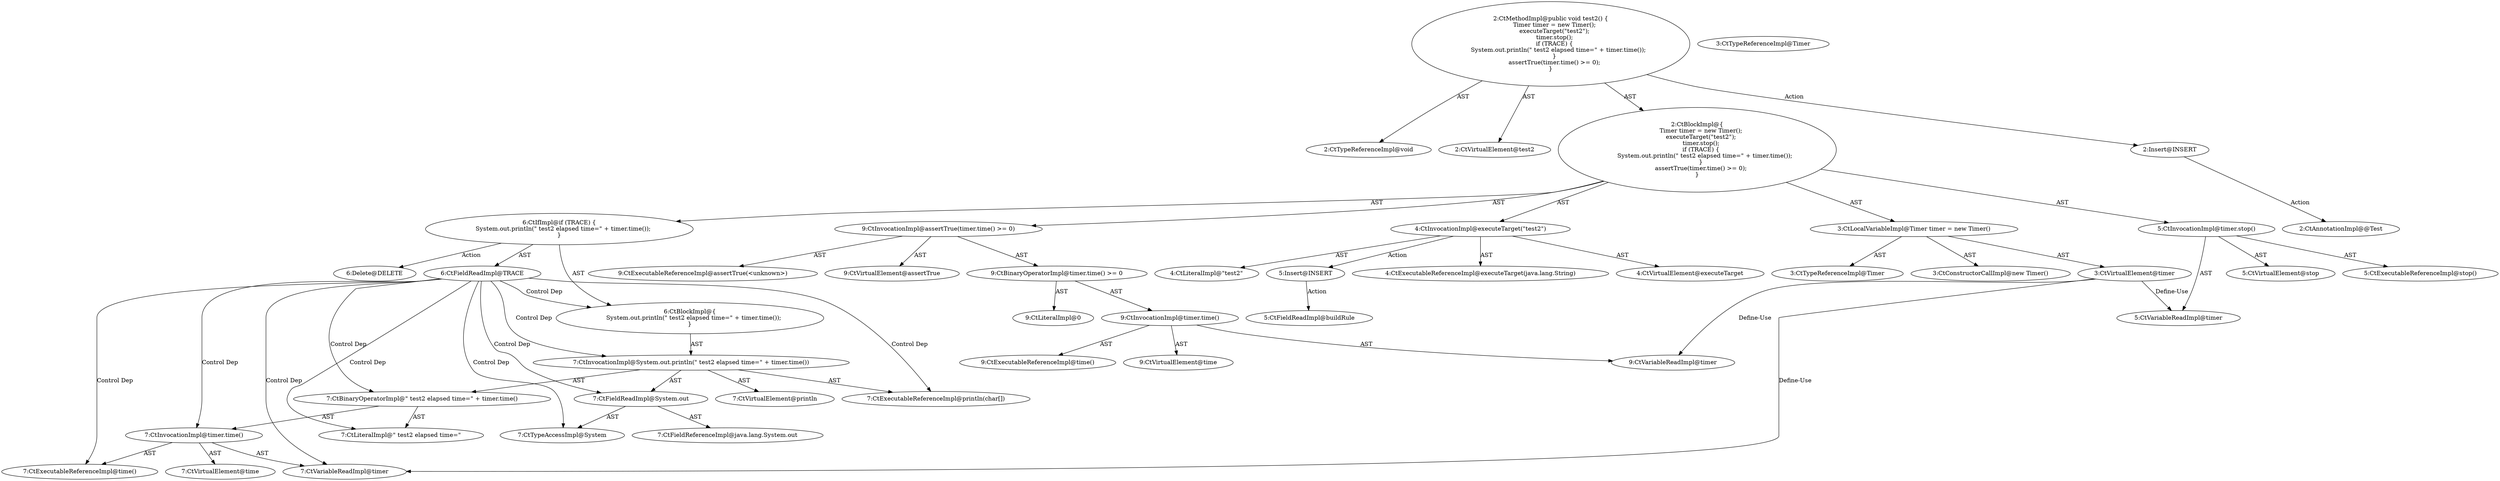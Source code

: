 digraph "test2#?" {
0 [label="2:CtTypeReferenceImpl@void" shape=ellipse]
1 [label="2:CtVirtualElement@test2" shape=ellipse]
2 [label="3:CtTypeReferenceImpl@Timer" shape=ellipse]
3 [label="3:CtTypeReferenceImpl@Timer" shape=ellipse]
4 [label="3:CtConstructorCallImpl@new Timer()" shape=ellipse]
5 [label="3:CtVirtualElement@timer" shape=ellipse]
6 [label="3:CtLocalVariableImpl@Timer timer = new Timer()" shape=ellipse]
7 [label="4:CtExecutableReferenceImpl@executeTarget(java.lang.String)" shape=ellipse]
8 [label="4:CtVirtualElement@executeTarget" shape=ellipse]
9 [label="4:CtLiteralImpl@\"test2\"" shape=ellipse]
10 [label="4:CtInvocationImpl@executeTarget(\"test2\")" shape=ellipse]
11 [label="5:CtExecutableReferenceImpl@stop()" shape=ellipse]
12 [label="5:CtVirtualElement@stop" shape=ellipse]
13 [label="5:CtVariableReadImpl@timer" shape=ellipse]
14 [label="5:CtInvocationImpl@timer.stop()" shape=ellipse]
15 [label="6:CtFieldReadImpl@TRACE" shape=ellipse]
16 [label="7:CtExecutableReferenceImpl@println(char[])" shape=ellipse]
17 [label="7:CtVirtualElement@println" shape=ellipse]
18 [label="7:CtTypeAccessImpl@System" shape=ellipse]
19 [label="7:CtFieldReadImpl@System.out" shape=ellipse]
20 [label="7:CtFieldReferenceImpl@java.lang.System.out" shape=ellipse]
21 [label="7:CtLiteralImpl@\" test2 elapsed time=\"" shape=ellipse]
22 [label="7:CtExecutableReferenceImpl@time()" shape=ellipse]
23 [label="7:CtVirtualElement@time" shape=ellipse]
24 [label="7:CtVariableReadImpl@timer" shape=ellipse]
25 [label="7:CtInvocationImpl@timer.time()" shape=ellipse]
26 [label="7:CtBinaryOperatorImpl@\" test2 elapsed time=\" + timer.time()" shape=ellipse]
27 [label="7:CtInvocationImpl@System.out.println(\" test2 elapsed time=\" + timer.time())" shape=ellipse]
28 [label="6:CtBlockImpl@\{
    System.out.println(\" test2 elapsed time=\" + timer.time());
\}" shape=ellipse]
29 [label="6:CtIfImpl@if (TRACE) \{
    System.out.println(\" test2 elapsed time=\" + timer.time());
\}" shape=ellipse]
30 [label="9:CtExecutableReferenceImpl@assertTrue(<unknown>)" shape=ellipse]
31 [label="9:CtVirtualElement@assertTrue" shape=ellipse]
32 [label="9:CtExecutableReferenceImpl@time()" shape=ellipse]
33 [label="9:CtVirtualElement@time" shape=ellipse]
34 [label="9:CtVariableReadImpl@timer" shape=ellipse]
35 [label="9:CtInvocationImpl@timer.time()" shape=ellipse]
36 [label="9:CtLiteralImpl@0" shape=ellipse]
37 [label="9:CtBinaryOperatorImpl@timer.time() >= 0" shape=ellipse]
38 [label="9:CtInvocationImpl@assertTrue(timer.time() >= 0)" shape=ellipse]
39 [label="2:CtBlockImpl@\{
    Timer timer = new Timer();
    executeTarget(\"test2\");
    timer.stop();
    if (TRACE) \{
        System.out.println(\" test2 elapsed time=\" + timer.time());
    \}
    assertTrue(timer.time() >= 0);
\}" shape=ellipse]
40 [label="2:CtMethodImpl@public void test2() \{
    Timer timer = new Timer();
    executeTarget(\"test2\");
    timer.stop();
    if (TRACE) \{
        System.out.println(\" test2 elapsed time=\" + timer.time());
    \}
    assertTrue(timer.time() >= 0);
\}" shape=ellipse]
41 [label="6:Delete@DELETE" shape=ellipse]
42 [label="2:Insert@INSERT" shape=ellipse]
43 [label="2:CtAnnotationImpl@@Test" shape=ellipse]
44 [label="5:Insert@INSERT" shape=ellipse]
45 [label="5:CtFieldReadImpl@buildRule" shape=ellipse]
5 -> 13 [label="Define-Use"];
5 -> 24 [label="Define-Use"];
5 -> 34 [label="Define-Use"];
6 -> 5 [label="AST"];
6 -> 2 [label="AST"];
6 -> 4 [label="AST"];
10 -> 8 [label="AST"];
10 -> 7 [label="AST"];
10 -> 9 [label="AST"];
10 -> 44 [label="Action"];
14 -> 12 [label="AST"];
14 -> 13 [label="AST"];
14 -> 11 [label="AST"];
15 -> 28 [label="Control Dep"];
15 -> 27 [label="Control Dep"];
15 -> 16 [label="Control Dep"];
15 -> 19 [label="Control Dep"];
15 -> 18 [label="Control Dep"];
15 -> 26 [label="Control Dep"];
15 -> 21 [label="Control Dep"];
15 -> 25 [label="Control Dep"];
15 -> 22 [label="Control Dep"];
15 -> 24 [label="Control Dep"];
19 -> 18 [label="AST"];
19 -> 20 [label="AST"];
25 -> 23 [label="AST"];
25 -> 24 [label="AST"];
25 -> 22 [label="AST"];
26 -> 21 [label="AST"];
26 -> 25 [label="AST"];
27 -> 17 [label="AST"];
27 -> 19 [label="AST"];
27 -> 16 [label="AST"];
27 -> 26 [label="AST"];
28 -> 27 [label="AST"];
29 -> 15 [label="AST"];
29 -> 28 [label="AST"];
29 -> 41 [label="Action"];
35 -> 33 [label="AST"];
35 -> 34 [label="AST"];
35 -> 32 [label="AST"];
37 -> 35 [label="AST"];
37 -> 36 [label="AST"];
38 -> 31 [label="AST"];
38 -> 30 [label="AST"];
38 -> 37 [label="AST"];
39 -> 6 [label="AST"];
39 -> 10 [label="AST"];
39 -> 14 [label="AST"];
39 -> 29 [label="AST"];
39 -> 38 [label="AST"];
40 -> 1 [label="AST"];
40 -> 0 [label="AST"];
40 -> 39 [label="AST"];
40 -> 42 [label="Action"];
42 -> 43 [label="Action"];
44 -> 45 [label="Action"];
}